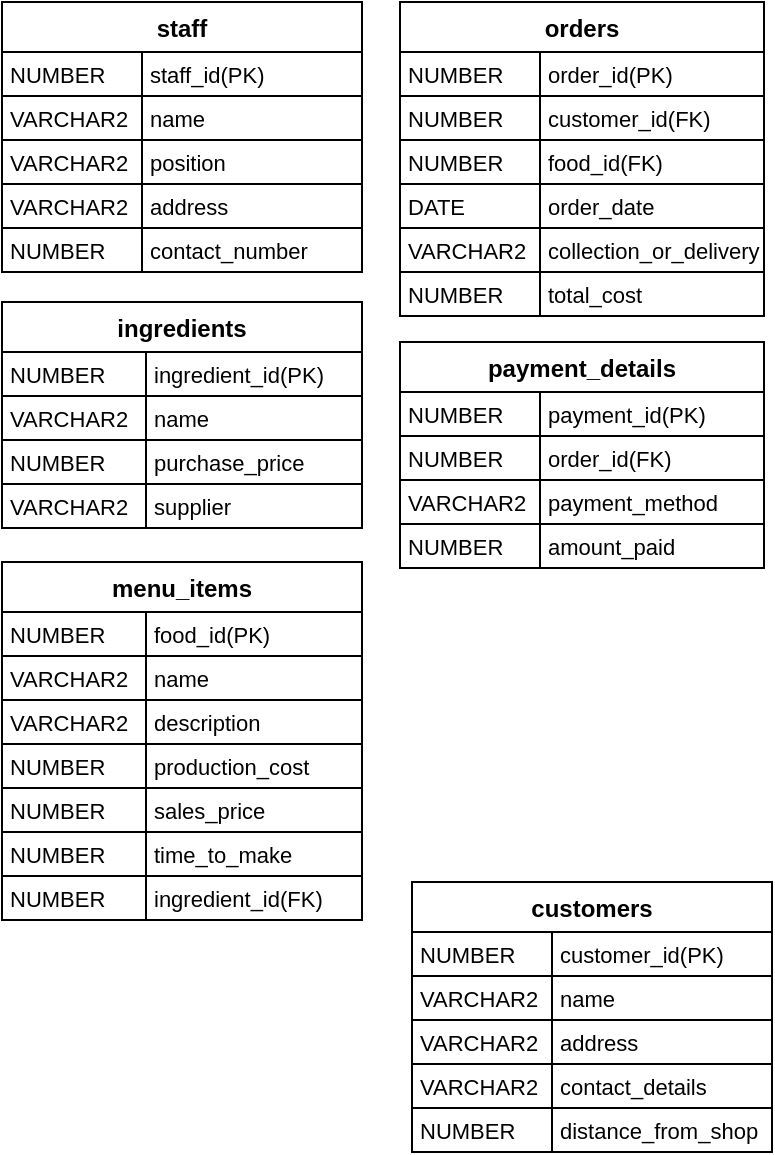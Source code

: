 <mxfile version="23.1.5" type="github">
  <diagram name="Page-1" id="eVReN6ClI1NuSzRx-Gmn">
    <mxGraphModel dx="393" dy="614" grid="1" gridSize="10" guides="1" tooltips="1" connect="1" arrows="1" fold="1" page="1" pageScale="1" pageWidth="850" pageHeight="1100" math="0" shadow="0">
      <root>
        <mxCell id="0" />
        <mxCell id="1" parent="0" />
        <mxCell id="2" value="staff" style="shape=table;startSize=25;container=1;collapsible=0;childLayout=tableLayout;fixedRows=1;rowLines=1;fontStyle=1;align=center;resizeLast=1;" parent="1" vertex="1">
          <mxGeometry x="40" y="40" width="180" height="135" as="geometry" />
        </mxCell>
        <mxCell id="3" style="shape=tableRow;horizontal=0;startSize=0;swimlaneHead=0;swimlaneBody=0;fillColor=none;collapsible=0;dropTarget=0;points=[[0,0.5],[1,0.5]];portConstraint=eastwest;top=0;left=0;right=0;bottom=0;" parent="2" vertex="1">
          <mxGeometry y="25" width="180" height="22" as="geometry" />
        </mxCell>
        <mxCell id="4" value="NUMBER" style="shape=partialRectangle;connectable=0;fillColor=none;top=0;left=0;bottom=0;right=0;align=left;spacingLeft=2;overflow=hidden;fontSize=11;" parent="3" vertex="1">
          <mxGeometry width="70.0" height="22" as="geometry">
            <mxRectangle width="70.0" height="22" as="alternateBounds" />
          </mxGeometry>
        </mxCell>
        <mxCell id="5" value="staff_id(PK)" style="shape=partialRectangle;connectable=0;fillColor=none;top=0;left=0;bottom=0;right=0;align=left;spacingLeft=2;overflow=hidden;fontSize=11;" parent="3" vertex="1">
          <mxGeometry x="70.0" width="110.0" height="22" as="geometry">
            <mxRectangle width="110.0" height="22" as="alternateBounds" />
          </mxGeometry>
        </mxCell>
        <mxCell id="6" style="shape=tableRow;horizontal=0;startSize=0;swimlaneHead=0;swimlaneBody=0;fillColor=none;collapsible=0;dropTarget=0;points=[[0,0.5],[1,0.5]];portConstraint=eastwest;top=0;left=0;right=0;bottom=0;" parent="2" vertex="1">
          <mxGeometry y="47" width="180" height="22" as="geometry" />
        </mxCell>
        <mxCell id="7" value="VARCHAR2" style="shape=partialRectangle;connectable=0;fillColor=none;top=0;left=0;bottom=0;right=0;align=left;spacingLeft=2;overflow=hidden;fontSize=11;" parent="6" vertex="1">
          <mxGeometry width="70.0" height="22" as="geometry">
            <mxRectangle width="70.0" height="22" as="alternateBounds" />
          </mxGeometry>
        </mxCell>
        <mxCell id="8" value="name" style="shape=partialRectangle;connectable=0;fillColor=none;top=0;left=0;bottom=0;right=0;align=left;spacingLeft=2;overflow=hidden;fontSize=11;" parent="6" vertex="1">
          <mxGeometry x="70.0" width="110.0" height="22" as="geometry">
            <mxRectangle width="110.0" height="22" as="alternateBounds" />
          </mxGeometry>
        </mxCell>
        <mxCell id="9" style="shape=tableRow;horizontal=0;startSize=0;swimlaneHead=0;swimlaneBody=0;fillColor=none;collapsible=0;dropTarget=0;points=[[0,0.5],[1,0.5]];portConstraint=eastwest;top=0;left=0;right=0;bottom=0;" parent="2" vertex="1">
          <mxGeometry y="69" width="180" height="22" as="geometry" />
        </mxCell>
        <mxCell id="10" value="VARCHAR2" style="shape=partialRectangle;connectable=0;fillColor=none;top=0;left=0;bottom=0;right=0;align=left;spacingLeft=2;overflow=hidden;fontSize=11;" parent="9" vertex="1">
          <mxGeometry width="70.0" height="22" as="geometry">
            <mxRectangle width="70.0" height="22" as="alternateBounds" />
          </mxGeometry>
        </mxCell>
        <mxCell id="11" value="position" style="shape=partialRectangle;connectable=0;fillColor=none;top=0;left=0;bottom=0;right=0;align=left;spacingLeft=2;overflow=hidden;fontSize=11;" parent="9" vertex="1">
          <mxGeometry x="70.0" width="110.0" height="22" as="geometry">
            <mxRectangle width="110.0" height="22" as="alternateBounds" />
          </mxGeometry>
        </mxCell>
        <mxCell id="6Zb8mXQpB46kJyZ819eg-69" style="shape=tableRow;horizontal=0;startSize=0;swimlaneHead=0;swimlaneBody=0;fillColor=none;collapsible=0;dropTarget=0;points=[[0,0.5],[1,0.5]];portConstraint=eastwest;top=0;left=0;right=0;bottom=0;" vertex="1" parent="2">
          <mxGeometry y="91" width="180" height="22" as="geometry" />
        </mxCell>
        <mxCell id="6Zb8mXQpB46kJyZ819eg-70" value="VARCHAR2" style="shape=partialRectangle;connectable=0;fillColor=none;top=0;left=0;bottom=0;right=0;align=left;spacingLeft=2;overflow=hidden;fontSize=11;" vertex="1" parent="6Zb8mXQpB46kJyZ819eg-69">
          <mxGeometry width="70.0" height="22" as="geometry">
            <mxRectangle width="70.0" height="22" as="alternateBounds" />
          </mxGeometry>
        </mxCell>
        <mxCell id="6Zb8mXQpB46kJyZ819eg-71" value="address" style="shape=partialRectangle;connectable=0;fillColor=none;top=0;left=0;bottom=0;right=0;align=left;spacingLeft=2;overflow=hidden;fontSize=11;" vertex="1" parent="6Zb8mXQpB46kJyZ819eg-69">
          <mxGeometry x="70.0" width="110.0" height="22" as="geometry">
            <mxRectangle width="110.0" height="22" as="alternateBounds" />
          </mxGeometry>
        </mxCell>
        <mxCell id="6Zb8mXQpB46kJyZ819eg-72" style="shape=tableRow;horizontal=0;startSize=0;swimlaneHead=0;swimlaneBody=0;fillColor=none;collapsible=0;dropTarget=0;points=[[0,0.5],[1,0.5]];portConstraint=eastwest;top=0;left=0;right=0;bottom=0;" vertex="1" parent="2">
          <mxGeometry y="113" width="180" height="22" as="geometry" />
        </mxCell>
        <mxCell id="6Zb8mXQpB46kJyZ819eg-73" value="NUMBER" style="shape=partialRectangle;connectable=0;fillColor=none;top=0;left=0;bottom=0;right=0;align=left;spacingLeft=2;overflow=hidden;fontSize=11;" vertex="1" parent="6Zb8mXQpB46kJyZ819eg-72">
          <mxGeometry width="70.0" height="22" as="geometry">
            <mxRectangle width="70.0" height="22" as="alternateBounds" />
          </mxGeometry>
        </mxCell>
        <mxCell id="6Zb8mXQpB46kJyZ819eg-74" value="contact_number" style="shape=partialRectangle;connectable=0;fillColor=none;top=0;left=0;bottom=0;right=0;align=left;spacingLeft=2;overflow=hidden;fontSize=11;" vertex="1" parent="6Zb8mXQpB46kJyZ819eg-72">
          <mxGeometry x="70.0" width="110.0" height="22" as="geometry">
            <mxRectangle width="110.0" height="22" as="alternateBounds" />
          </mxGeometry>
        </mxCell>
        <mxCell id="12" value="ingredients" style="shape=table;startSize=25;container=1;collapsible=0;childLayout=tableLayout;fixedRows=1;rowLines=1;fontStyle=1;align=center;resizeLast=1;" parent="1" vertex="1">
          <mxGeometry x="40" y="190" width="180" height="113" as="geometry" />
        </mxCell>
        <mxCell id="13" style="shape=tableRow;horizontal=0;startSize=0;swimlaneHead=0;swimlaneBody=0;fillColor=none;collapsible=0;dropTarget=0;points=[[0,0.5],[1,0.5]];portConstraint=eastwest;top=0;left=0;right=0;bottom=0;" parent="12" vertex="1">
          <mxGeometry y="25" width="180" height="22" as="geometry" />
        </mxCell>
        <mxCell id="14" value="NUMBER" style="shape=partialRectangle;connectable=0;fillColor=none;top=0;left=0;bottom=0;right=0;align=left;spacingLeft=2;overflow=hidden;fontSize=11;" parent="13" vertex="1">
          <mxGeometry width="72" height="22" as="geometry">
            <mxRectangle width="72" height="22" as="alternateBounds" />
          </mxGeometry>
        </mxCell>
        <mxCell id="15" value="ingredient_id(PK)" style="shape=partialRectangle;connectable=0;fillColor=none;top=0;left=0;bottom=0;right=0;align=left;spacingLeft=2;overflow=hidden;fontSize=11;" parent="13" vertex="1">
          <mxGeometry x="72" width="108" height="22" as="geometry">
            <mxRectangle width="108" height="22" as="alternateBounds" />
          </mxGeometry>
        </mxCell>
        <mxCell id="16" style="shape=tableRow;horizontal=0;startSize=0;swimlaneHead=0;swimlaneBody=0;fillColor=none;collapsible=0;dropTarget=0;points=[[0,0.5],[1,0.5]];portConstraint=eastwest;top=0;left=0;right=0;bottom=0;" parent="12" vertex="1">
          <mxGeometry y="47" width="180" height="22" as="geometry" />
        </mxCell>
        <mxCell id="17" value="VARCHAR2" style="shape=partialRectangle;connectable=0;fillColor=none;top=0;left=0;bottom=0;right=0;align=left;spacingLeft=2;overflow=hidden;fontSize=11;" parent="16" vertex="1">
          <mxGeometry width="72" height="22" as="geometry">
            <mxRectangle width="72" height="22" as="alternateBounds" />
          </mxGeometry>
        </mxCell>
        <mxCell id="18" value="name" style="shape=partialRectangle;connectable=0;fillColor=none;top=0;left=0;bottom=0;right=0;align=left;spacingLeft=2;overflow=hidden;fontSize=11;" parent="16" vertex="1">
          <mxGeometry x="72" width="108" height="22" as="geometry">
            <mxRectangle width="108" height="22" as="alternateBounds" />
          </mxGeometry>
        </mxCell>
        <mxCell id="19" style="shape=tableRow;horizontal=0;startSize=0;swimlaneHead=0;swimlaneBody=0;fillColor=none;collapsible=0;dropTarget=0;points=[[0,0.5],[1,0.5]];portConstraint=eastwest;top=0;left=0;right=0;bottom=0;" parent="12" vertex="1">
          <mxGeometry y="69" width="180" height="22" as="geometry" />
        </mxCell>
        <mxCell id="20" value="NUMBER" style="shape=partialRectangle;connectable=0;fillColor=none;top=0;left=0;bottom=0;right=0;align=left;spacingLeft=2;overflow=hidden;fontSize=11;" parent="19" vertex="1">
          <mxGeometry width="72" height="22" as="geometry">
            <mxRectangle width="72" height="22" as="alternateBounds" />
          </mxGeometry>
        </mxCell>
        <mxCell id="21" value="purchase_price" style="shape=partialRectangle;connectable=0;fillColor=none;top=0;left=0;bottom=0;right=0;align=left;spacingLeft=2;overflow=hidden;fontSize=11;" parent="19" vertex="1">
          <mxGeometry x="72" width="108" height="22" as="geometry">
            <mxRectangle width="108" height="22" as="alternateBounds" />
          </mxGeometry>
        </mxCell>
        <mxCell id="6Zb8mXQpB46kJyZ819eg-78" style="shape=tableRow;horizontal=0;startSize=0;swimlaneHead=0;swimlaneBody=0;fillColor=none;collapsible=0;dropTarget=0;points=[[0,0.5],[1,0.5]];portConstraint=eastwest;top=0;left=0;right=0;bottom=0;" vertex="1" parent="12">
          <mxGeometry y="91" width="180" height="22" as="geometry" />
        </mxCell>
        <mxCell id="6Zb8mXQpB46kJyZ819eg-79" value="VARCHAR2" style="shape=partialRectangle;connectable=0;fillColor=none;top=0;left=0;bottom=0;right=0;align=left;spacingLeft=2;overflow=hidden;fontSize=11;" vertex="1" parent="6Zb8mXQpB46kJyZ819eg-78">
          <mxGeometry width="72" height="22" as="geometry">
            <mxRectangle width="72" height="22" as="alternateBounds" />
          </mxGeometry>
        </mxCell>
        <mxCell id="6Zb8mXQpB46kJyZ819eg-80" value="supplier" style="shape=partialRectangle;connectable=0;fillColor=none;top=0;left=0;bottom=0;right=0;align=left;spacingLeft=2;overflow=hidden;fontSize=11;" vertex="1" parent="6Zb8mXQpB46kJyZ819eg-78">
          <mxGeometry x="72" width="108" height="22" as="geometry">
            <mxRectangle width="108" height="22" as="alternateBounds" />
          </mxGeometry>
        </mxCell>
        <mxCell id="22" value="menu_items" style="shape=table;startSize=25;container=1;collapsible=0;childLayout=tableLayout;fixedRows=1;rowLines=1;fontStyle=1;align=center;resizeLast=1;" parent="1" vertex="1">
          <mxGeometry x="40" y="320" width="180" height="179" as="geometry" />
        </mxCell>
        <mxCell id="23" style="shape=tableRow;horizontal=0;startSize=0;swimlaneHead=0;swimlaneBody=0;fillColor=none;collapsible=0;dropTarget=0;points=[[0,0.5],[1,0.5]];portConstraint=eastwest;top=0;left=0;right=0;bottom=0;" parent="22" vertex="1">
          <mxGeometry y="25" width="180" height="22" as="geometry" />
        </mxCell>
        <mxCell id="24" value="NUMBER" style="shape=partialRectangle;connectable=0;fillColor=none;top=0;left=0;bottom=0;right=0;align=left;spacingLeft=2;overflow=hidden;fontSize=11;" parent="23" vertex="1">
          <mxGeometry width="72" height="22" as="geometry">
            <mxRectangle width="72" height="22" as="alternateBounds" />
          </mxGeometry>
        </mxCell>
        <mxCell id="25" value="food_id(PK)" style="shape=partialRectangle;connectable=0;fillColor=none;top=0;left=0;bottom=0;right=0;align=left;spacingLeft=2;overflow=hidden;fontSize=11;" parent="23" vertex="1">
          <mxGeometry x="72" width="108" height="22" as="geometry">
            <mxRectangle width="108" height="22" as="alternateBounds" />
          </mxGeometry>
        </mxCell>
        <mxCell id="26" style="shape=tableRow;horizontal=0;startSize=0;swimlaneHead=0;swimlaneBody=0;fillColor=none;collapsible=0;dropTarget=0;points=[[0,0.5],[1,0.5]];portConstraint=eastwest;top=0;left=0;right=0;bottom=0;" parent="22" vertex="1">
          <mxGeometry y="47" width="180" height="22" as="geometry" />
        </mxCell>
        <mxCell id="27" value="VARCHAR2" style="shape=partialRectangle;connectable=0;fillColor=none;top=0;left=0;bottom=0;right=0;align=left;spacingLeft=2;overflow=hidden;fontSize=11;" parent="26" vertex="1">
          <mxGeometry width="72" height="22" as="geometry">
            <mxRectangle width="72" height="22" as="alternateBounds" />
          </mxGeometry>
        </mxCell>
        <mxCell id="28" value="name" style="shape=partialRectangle;connectable=0;fillColor=none;top=0;left=0;bottom=0;right=0;align=left;spacingLeft=2;overflow=hidden;fontSize=11;" parent="26" vertex="1">
          <mxGeometry x="72" width="108" height="22" as="geometry">
            <mxRectangle width="108" height="22" as="alternateBounds" />
          </mxGeometry>
        </mxCell>
        <mxCell id="29" style="shape=tableRow;horizontal=0;startSize=0;swimlaneHead=0;swimlaneBody=0;fillColor=none;collapsible=0;dropTarget=0;points=[[0,0.5],[1,0.5]];portConstraint=eastwest;top=0;left=0;right=0;bottom=0;" parent="22" vertex="1">
          <mxGeometry y="69" width="180" height="22" as="geometry" />
        </mxCell>
        <mxCell id="30" value="VARCHAR2" style="shape=partialRectangle;connectable=0;fillColor=none;top=0;left=0;bottom=0;right=0;align=left;spacingLeft=2;overflow=hidden;fontSize=11;" parent="29" vertex="1">
          <mxGeometry width="72" height="22" as="geometry">
            <mxRectangle width="72" height="22" as="alternateBounds" />
          </mxGeometry>
        </mxCell>
        <mxCell id="31" value="description" style="shape=partialRectangle;connectable=0;fillColor=none;top=0;left=0;bottom=0;right=0;align=left;spacingLeft=2;overflow=hidden;fontSize=11;" parent="29" vertex="1">
          <mxGeometry x="72" width="108" height="22" as="geometry">
            <mxRectangle width="108" height="22" as="alternateBounds" />
          </mxGeometry>
        </mxCell>
        <mxCell id="6Zb8mXQpB46kJyZ819eg-93" style="shape=tableRow;horizontal=0;startSize=0;swimlaneHead=0;swimlaneBody=0;fillColor=none;collapsible=0;dropTarget=0;points=[[0,0.5],[1,0.5]];portConstraint=eastwest;top=0;left=0;right=0;bottom=0;" vertex="1" parent="22">
          <mxGeometry y="91" width="180" height="22" as="geometry" />
        </mxCell>
        <mxCell id="6Zb8mXQpB46kJyZ819eg-94" value="NUMBER" style="shape=partialRectangle;connectable=0;fillColor=none;top=0;left=0;bottom=0;right=0;align=left;spacingLeft=2;overflow=hidden;fontSize=11;" vertex="1" parent="6Zb8mXQpB46kJyZ819eg-93">
          <mxGeometry width="72" height="22" as="geometry">
            <mxRectangle width="72" height="22" as="alternateBounds" />
          </mxGeometry>
        </mxCell>
        <mxCell id="6Zb8mXQpB46kJyZ819eg-95" value="production_cost" style="shape=partialRectangle;connectable=0;fillColor=none;top=0;left=0;bottom=0;right=0;align=left;spacingLeft=2;overflow=hidden;fontSize=11;" vertex="1" parent="6Zb8mXQpB46kJyZ819eg-93">
          <mxGeometry x="72" width="108" height="22" as="geometry">
            <mxRectangle width="108" height="22" as="alternateBounds" />
          </mxGeometry>
        </mxCell>
        <mxCell id="6Zb8mXQpB46kJyZ819eg-90" style="shape=tableRow;horizontal=0;startSize=0;swimlaneHead=0;swimlaneBody=0;fillColor=none;collapsible=0;dropTarget=0;points=[[0,0.5],[1,0.5]];portConstraint=eastwest;top=0;left=0;right=0;bottom=0;" vertex="1" parent="22">
          <mxGeometry y="113" width="180" height="22" as="geometry" />
        </mxCell>
        <mxCell id="6Zb8mXQpB46kJyZ819eg-91" value="NUMBER" style="shape=partialRectangle;connectable=0;fillColor=none;top=0;left=0;bottom=0;right=0;align=left;spacingLeft=2;overflow=hidden;fontSize=11;" vertex="1" parent="6Zb8mXQpB46kJyZ819eg-90">
          <mxGeometry width="72" height="22" as="geometry">
            <mxRectangle width="72" height="22" as="alternateBounds" />
          </mxGeometry>
        </mxCell>
        <mxCell id="6Zb8mXQpB46kJyZ819eg-92" value="sales_price" style="shape=partialRectangle;connectable=0;fillColor=none;top=0;left=0;bottom=0;right=0;align=left;spacingLeft=2;overflow=hidden;fontSize=11;" vertex="1" parent="6Zb8mXQpB46kJyZ819eg-90">
          <mxGeometry x="72" width="108" height="22" as="geometry">
            <mxRectangle width="108" height="22" as="alternateBounds" />
          </mxGeometry>
        </mxCell>
        <mxCell id="6Zb8mXQpB46kJyZ819eg-87" style="shape=tableRow;horizontal=0;startSize=0;swimlaneHead=0;swimlaneBody=0;fillColor=none;collapsible=0;dropTarget=0;points=[[0,0.5],[1,0.5]];portConstraint=eastwest;top=0;left=0;right=0;bottom=0;" vertex="1" parent="22">
          <mxGeometry y="135" width="180" height="22" as="geometry" />
        </mxCell>
        <mxCell id="6Zb8mXQpB46kJyZ819eg-88" value="NUMBER" style="shape=partialRectangle;connectable=0;fillColor=none;top=0;left=0;bottom=0;right=0;align=left;spacingLeft=2;overflow=hidden;fontSize=11;" vertex="1" parent="6Zb8mXQpB46kJyZ819eg-87">
          <mxGeometry width="72" height="22" as="geometry">
            <mxRectangle width="72" height="22" as="alternateBounds" />
          </mxGeometry>
        </mxCell>
        <mxCell id="6Zb8mXQpB46kJyZ819eg-89" value="time_to_make" style="shape=partialRectangle;connectable=0;fillColor=none;top=0;left=0;bottom=0;right=0;align=left;spacingLeft=2;overflow=hidden;fontSize=11;" vertex="1" parent="6Zb8mXQpB46kJyZ819eg-87">
          <mxGeometry x="72" width="108" height="22" as="geometry">
            <mxRectangle width="108" height="22" as="alternateBounds" />
          </mxGeometry>
        </mxCell>
        <mxCell id="6Zb8mXQpB46kJyZ819eg-81" style="shape=tableRow;horizontal=0;startSize=0;swimlaneHead=0;swimlaneBody=0;fillColor=none;collapsible=0;dropTarget=0;points=[[0,0.5],[1,0.5]];portConstraint=eastwest;top=0;left=0;right=0;bottom=0;" vertex="1" parent="22">
          <mxGeometry y="157" width="180" height="22" as="geometry" />
        </mxCell>
        <mxCell id="6Zb8mXQpB46kJyZ819eg-82" value="NUMBER" style="shape=partialRectangle;connectable=0;fillColor=none;top=0;left=0;bottom=0;right=0;align=left;spacingLeft=2;overflow=hidden;fontSize=11;" vertex="1" parent="6Zb8mXQpB46kJyZ819eg-81">
          <mxGeometry width="72" height="22" as="geometry">
            <mxRectangle width="72" height="22" as="alternateBounds" />
          </mxGeometry>
        </mxCell>
        <mxCell id="6Zb8mXQpB46kJyZ819eg-83" value="ingredient_id(FK)" style="shape=partialRectangle;connectable=0;fillColor=none;top=0;left=0;bottom=0;right=0;align=left;spacingLeft=2;overflow=hidden;fontSize=11;" vertex="1" parent="6Zb8mXQpB46kJyZ819eg-81">
          <mxGeometry x="72" width="108" height="22" as="geometry">
            <mxRectangle width="108" height="22" as="alternateBounds" />
          </mxGeometry>
        </mxCell>
        <mxCell id="32" value="customers" style="shape=table;startSize=25;container=1;collapsible=0;childLayout=tableLayout;fixedRows=1;rowLines=1;fontStyle=1;align=center;resizeLast=1;" parent="1" vertex="1">
          <mxGeometry x="245" y="480" width="180.0" height="135" as="geometry" />
        </mxCell>
        <mxCell id="33" style="shape=tableRow;horizontal=0;startSize=0;swimlaneHead=0;swimlaneBody=0;fillColor=none;collapsible=0;dropTarget=0;points=[[0,0.5],[1,0.5]];portConstraint=eastwest;top=0;left=0;right=0;bottom=0;" parent="32" vertex="1">
          <mxGeometry y="25" width="180.0" height="22" as="geometry" />
        </mxCell>
        <mxCell id="34" value="NUMBER" style="shape=partialRectangle;connectable=0;fillColor=none;top=0;left=0;bottom=0;right=0;align=left;spacingLeft=2;overflow=hidden;fontSize=11;" parent="33" vertex="1">
          <mxGeometry width="70.0" height="22" as="geometry">
            <mxRectangle width="70.0" height="22" as="alternateBounds" />
          </mxGeometry>
        </mxCell>
        <mxCell id="35" value="customer_id(PK)" style="shape=partialRectangle;connectable=0;fillColor=none;top=0;left=0;bottom=0;right=0;align=left;spacingLeft=2;overflow=hidden;fontSize=11;" parent="33" vertex="1">
          <mxGeometry x="70.0" width="110" height="22" as="geometry">
            <mxRectangle width="110" height="22" as="alternateBounds" />
          </mxGeometry>
        </mxCell>
        <mxCell id="36" style="shape=tableRow;horizontal=0;startSize=0;swimlaneHead=0;swimlaneBody=0;fillColor=none;collapsible=0;dropTarget=0;points=[[0,0.5],[1,0.5]];portConstraint=eastwest;top=0;left=0;right=0;bottom=0;" parent="32" vertex="1">
          <mxGeometry y="47" width="180.0" height="22" as="geometry" />
        </mxCell>
        <mxCell id="37" value="VARCHAR2" style="shape=partialRectangle;connectable=0;fillColor=none;top=0;left=0;bottom=0;right=0;align=left;spacingLeft=2;overflow=hidden;fontSize=11;" parent="36" vertex="1">
          <mxGeometry width="70.0" height="22" as="geometry">
            <mxRectangle width="70.0" height="22" as="alternateBounds" />
          </mxGeometry>
        </mxCell>
        <mxCell id="38" value="name" style="shape=partialRectangle;connectable=0;fillColor=none;top=0;left=0;bottom=0;right=0;align=left;spacingLeft=2;overflow=hidden;fontSize=11;" parent="36" vertex="1">
          <mxGeometry x="70.0" width="110" height="22" as="geometry">
            <mxRectangle width="110" height="22" as="alternateBounds" />
          </mxGeometry>
        </mxCell>
        <mxCell id="39" style="shape=tableRow;horizontal=0;startSize=0;swimlaneHead=0;swimlaneBody=0;fillColor=none;collapsible=0;dropTarget=0;points=[[0,0.5],[1,0.5]];portConstraint=eastwest;top=0;left=0;right=0;bottom=0;" parent="32" vertex="1">
          <mxGeometry y="69" width="180.0" height="22" as="geometry" />
        </mxCell>
        <mxCell id="40" value="VARCHAR2" style="shape=partialRectangle;connectable=0;fillColor=none;top=0;left=0;bottom=0;right=0;align=left;spacingLeft=2;overflow=hidden;fontSize=11;" parent="39" vertex="1">
          <mxGeometry width="70.0" height="22" as="geometry">
            <mxRectangle width="70.0" height="22" as="alternateBounds" />
          </mxGeometry>
        </mxCell>
        <mxCell id="41" value="address" style="shape=partialRectangle;connectable=0;fillColor=none;top=0;left=0;bottom=0;right=0;align=left;spacingLeft=2;overflow=hidden;fontSize=11;" parent="39" vertex="1">
          <mxGeometry x="70.0" width="110" height="22" as="geometry">
            <mxRectangle width="110" height="22" as="alternateBounds" />
          </mxGeometry>
        </mxCell>
        <mxCell id="6Zb8mXQpB46kJyZ819eg-99" style="shape=tableRow;horizontal=0;startSize=0;swimlaneHead=0;swimlaneBody=0;fillColor=none;collapsible=0;dropTarget=0;points=[[0,0.5],[1,0.5]];portConstraint=eastwest;top=0;left=0;right=0;bottom=0;" vertex="1" parent="32">
          <mxGeometry y="91" width="180.0" height="22" as="geometry" />
        </mxCell>
        <mxCell id="6Zb8mXQpB46kJyZ819eg-100" value="VARCHAR2" style="shape=partialRectangle;connectable=0;fillColor=none;top=0;left=0;bottom=0;right=0;align=left;spacingLeft=2;overflow=hidden;fontSize=11;" vertex="1" parent="6Zb8mXQpB46kJyZ819eg-99">
          <mxGeometry width="70.0" height="22" as="geometry">
            <mxRectangle width="70.0" height="22" as="alternateBounds" />
          </mxGeometry>
        </mxCell>
        <mxCell id="6Zb8mXQpB46kJyZ819eg-101" value="contact_details" style="shape=partialRectangle;connectable=0;fillColor=none;top=0;left=0;bottom=0;right=0;align=left;spacingLeft=2;overflow=hidden;fontSize=11;" vertex="1" parent="6Zb8mXQpB46kJyZ819eg-99">
          <mxGeometry x="70.0" width="110" height="22" as="geometry">
            <mxRectangle width="110" height="22" as="alternateBounds" />
          </mxGeometry>
        </mxCell>
        <mxCell id="6Zb8mXQpB46kJyZ819eg-96" style="shape=tableRow;horizontal=0;startSize=0;swimlaneHead=0;swimlaneBody=0;fillColor=none;collapsible=0;dropTarget=0;points=[[0,0.5],[1,0.5]];portConstraint=eastwest;top=0;left=0;right=0;bottom=0;" vertex="1" parent="32">
          <mxGeometry y="113" width="180.0" height="22" as="geometry" />
        </mxCell>
        <mxCell id="6Zb8mXQpB46kJyZ819eg-97" value="NUMBER" style="shape=partialRectangle;connectable=0;fillColor=none;top=0;left=0;bottom=0;right=0;align=left;spacingLeft=2;overflow=hidden;fontSize=11;" vertex="1" parent="6Zb8mXQpB46kJyZ819eg-96">
          <mxGeometry width="70.0" height="22" as="geometry">
            <mxRectangle width="70.0" height="22" as="alternateBounds" />
          </mxGeometry>
        </mxCell>
        <mxCell id="6Zb8mXQpB46kJyZ819eg-98" value="distance_from_shop" style="shape=partialRectangle;connectable=0;fillColor=none;top=0;left=0;bottom=0;right=0;align=left;spacingLeft=2;overflow=hidden;fontSize=11;" vertex="1" parent="6Zb8mXQpB46kJyZ819eg-96">
          <mxGeometry x="70.0" width="110" height="22" as="geometry">
            <mxRectangle width="110" height="22" as="alternateBounds" />
          </mxGeometry>
        </mxCell>
        <mxCell id="42" value="orders" style="shape=table;startSize=25;container=1;collapsible=0;childLayout=tableLayout;fixedRows=1;rowLines=1;fontStyle=1;align=center;resizeLast=1;" parent="1" vertex="1">
          <mxGeometry x="239" y="40" width="182.0" height="157" as="geometry" />
        </mxCell>
        <mxCell id="43" style="shape=tableRow;horizontal=0;startSize=0;swimlaneHead=0;swimlaneBody=0;fillColor=none;collapsible=0;dropTarget=0;points=[[0,0.5],[1,0.5]];portConstraint=eastwest;top=0;left=0;right=0;bottom=0;" parent="42" vertex="1">
          <mxGeometry y="25" width="182.0" height="22" as="geometry" />
        </mxCell>
        <mxCell id="44" value="NUMBER" style="shape=partialRectangle;connectable=0;fillColor=none;top=0;left=0;bottom=0;right=0;align=left;spacingLeft=2;overflow=hidden;fontSize=11;" parent="43" vertex="1">
          <mxGeometry width="70.0" height="22" as="geometry">
            <mxRectangle width="70.0" height="22" as="alternateBounds" />
          </mxGeometry>
        </mxCell>
        <mxCell id="45" value="order_id(PK)" style="shape=partialRectangle;connectable=0;fillColor=none;top=0;left=0;bottom=0;right=0;align=left;spacingLeft=2;overflow=hidden;fontSize=11;" parent="43" vertex="1">
          <mxGeometry x="70.0" width="112" height="22" as="geometry">
            <mxRectangle width="112" height="22" as="alternateBounds" />
          </mxGeometry>
        </mxCell>
        <mxCell id="46" style="shape=tableRow;horizontal=0;startSize=0;swimlaneHead=0;swimlaneBody=0;fillColor=none;collapsible=0;dropTarget=0;points=[[0,0.5],[1,0.5]];portConstraint=eastwest;top=0;left=0;right=0;bottom=0;" parent="42" vertex="1">
          <mxGeometry y="47" width="182.0" height="22" as="geometry" />
        </mxCell>
        <mxCell id="47" value="NUMBER" style="shape=partialRectangle;connectable=0;fillColor=none;top=0;left=0;bottom=0;right=0;align=left;spacingLeft=2;overflow=hidden;fontSize=11;" parent="46" vertex="1">
          <mxGeometry width="70.0" height="22" as="geometry">
            <mxRectangle width="70.0" height="22" as="alternateBounds" />
          </mxGeometry>
        </mxCell>
        <mxCell id="48" value="customer_id(FK)" style="shape=partialRectangle;connectable=0;fillColor=none;top=0;left=0;bottom=0;right=0;align=left;spacingLeft=2;overflow=hidden;fontSize=11;" parent="46" vertex="1">
          <mxGeometry x="70.0" width="112" height="22" as="geometry">
            <mxRectangle width="112" height="22" as="alternateBounds" />
          </mxGeometry>
        </mxCell>
        <mxCell id="49" style="shape=tableRow;horizontal=0;startSize=0;swimlaneHead=0;swimlaneBody=0;fillColor=none;collapsible=0;dropTarget=0;points=[[0,0.5],[1,0.5]];portConstraint=eastwest;top=0;left=0;right=0;bottom=0;" parent="42" vertex="1">
          <mxGeometry y="69" width="182.0" height="22" as="geometry" />
        </mxCell>
        <mxCell id="50" value="NUMBER" style="shape=partialRectangle;connectable=0;fillColor=none;top=0;left=0;bottom=0;right=0;align=left;spacingLeft=2;overflow=hidden;fontSize=11;" parent="49" vertex="1">
          <mxGeometry width="70.0" height="22" as="geometry">
            <mxRectangle width="70.0" height="22" as="alternateBounds" />
          </mxGeometry>
        </mxCell>
        <mxCell id="51" value="food_id(FK)" style="shape=partialRectangle;connectable=0;fillColor=none;top=0;left=0;bottom=0;right=0;align=left;spacingLeft=2;overflow=hidden;fontSize=11;" parent="49" vertex="1">
          <mxGeometry x="70.0" width="112" height="22" as="geometry">
            <mxRectangle width="112" height="22" as="alternateBounds" />
          </mxGeometry>
        </mxCell>
        <mxCell id="6Zb8mXQpB46kJyZ819eg-114" style="shape=tableRow;horizontal=0;startSize=0;swimlaneHead=0;swimlaneBody=0;fillColor=none;collapsible=0;dropTarget=0;points=[[0,0.5],[1,0.5]];portConstraint=eastwest;top=0;left=0;right=0;bottom=0;" vertex="1" parent="42">
          <mxGeometry y="91" width="182.0" height="22" as="geometry" />
        </mxCell>
        <mxCell id="6Zb8mXQpB46kJyZ819eg-115" value="DATE" style="shape=partialRectangle;connectable=0;fillColor=none;top=0;left=0;bottom=0;right=0;align=left;spacingLeft=2;overflow=hidden;fontSize=11;" vertex="1" parent="6Zb8mXQpB46kJyZ819eg-114">
          <mxGeometry width="70.0" height="22" as="geometry">
            <mxRectangle width="70.0" height="22" as="alternateBounds" />
          </mxGeometry>
        </mxCell>
        <mxCell id="6Zb8mXQpB46kJyZ819eg-116" value="order_date" style="shape=partialRectangle;connectable=0;fillColor=none;top=0;left=0;bottom=0;right=0;align=left;spacingLeft=2;overflow=hidden;fontSize=11;" vertex="1" parent="6Zb8mXQpB46kJyZ819eg-114">
          <mxGeometry x="70.0" width="112" height="22" as="geometry">
            <mxRectangle width="112" height="22" as="alternateBounds" />
          </mxGeometry>
        </mxCell>
        <mxCell id="6Zb8mXQpB46kJyZ819eg-111" style="shape=tableRow;horizontal=0;startSize=0;swimlaneHead=0;swimlaneBody=0;fillColor=none;collapsible=0;dropTarget=0;points=[[0,0.5],[1,0.5]];portConstraint=eastwest;top=0;left=0;right=0;bottom=0;" vertex="1" parent="42">
          <mxGeometry y="113" width="182.0" height="22" as="geometry" />
        </mxCell>
        <mxCell id="6Zb8mXQpB46kJyZ819eg-112" value="VARCHAR2" style="shape=partialRectangle;connectable=0;fillColor=none;top=0;left=0;bottom=0;right=0;align=left;spacingLeft=2;overflow=hidden;fontSize=11;" vertex="1" parent="6Zb8mXQpB46kJyZ819eg-111">
          <mxGeometry width="70.0" height="22" as="geometry">
            <mxRectangle width="70.0" height="22" as="alternateBounds" />
          </mxGeometry>
        </mxCell>
        <mxCell id="6Zb8mXQpB46kJyZ819eg-113" value="collection_or_delivery" style="shape=partialRectangle;connectable=0;fillColor=none;top=0;left=0;bottom=0;right=0;align=left;spacingLeft=2;overflow=hidden;fontSize=11;" vertex="1" parent="6Zb8mXQpB46kJyZ819eg-111">
          <mxGeometry x="70.0" width="112" height="22" as="geometry">
            <mxRectangle width="112" height="22" as="alternateBounds" />
          </mxGeometry>
        </mxCell>
        <mxCell id="6Zb8mXQpB46kJyZ819eg-108" style="shape=tableRow;horizontal=0;startSize=0;swimlaneHead=0;swimlaneBody=0;fillColor=none;collapsible=0;dropTarget=0;points=[[0,0.5],[1,0.5]];portConstraint=eastwest;top=0;left=0;right=0;bottom=0;" vertex="1" parent="42">
          <mxGeometry y="135" width="182.0" height="22" as="geometry" />
        </mxCell>
        <mxCell id="6Zb8mXQpB46kJyZ819eg-109" value="NUMBER" style="shape=partialRectangle;connectable=0;fillColor=none;top=0;left=0;bottom=0;right=0;align=left;spacingLeft=2;overflow=hidden;fontSize=11;" vertex="1" parent="6Zb8mXQpB46kJyZ819eg-108">
          <mxGeometry width="70.0" height="22" as="geometry">
            <mxRectangle width="70.0" height="22" as="alternateBounds" />
          </mxGeometry>
        </mxCell>
        <mxCell id="6Zb8mXQpB46kJyZ819eg-110" value="total_cost" style="shape=partialRectangle;connectable=0;fillColor=none;top=0;left=0;bottom=0;right=0;align=left;spacingLeft=2;overflow=hidden;fontSize=11;" vertex="1" parent="6Zb8mXQpB46kJyZ819eg-108">
          <mxGeometry x="70.0" width="112" height="22" as="geometry">
            <mxRectangle width="112" height="22" as="alternateBounds" />
          </mxGeometry>
        </mxCell>
        <mxCell id="52" value="payment_details" style="shape=table;startSize=25;container=1;collapsible=0;childLayout=tableLayout;fixedRows=1;rowLines=1;fontStyle=1;align=center;resizeLast=1;" parent="1" vertex="1">
          <mxGeometry x="239" y="210" width="182.0" height="113" as="geometry" />
        </mxCell>
        <mxCell id="53" style="shape=tableRow;horizontal=0;startSize=0;swimlaneHead=0;swimlaneBody=0;fillColor=none;collapsible=0;dropTarget=0;points=[[0,0.5],[1,0.5]];portConstraint=eastwest;top=0;left=0;right=0;bottom=0;" parent="52" vertex="1">
          <mxGeometry y="25" width="182.0" height="22" as="geometry" />
        </mxCell>
        <mxCell id="54" value="NUMBER" style="shape=partialRectangle;connectable=0;fillColor=none;top=0;left=0;bottom=0;right=0;align=left;spacingLeft=2;overflow=hidden;fontSize=11;" parent="53" vertex="1">
          <mxGeometry width="70.0" height="22" as="geometry">
            <mxRectangle width="70.0" height="22" as="alternateBounds" />
          </mxGeometry>
        </mxCell>
        <mxCell id="55" value="payment_id(PK)" style="shape=partialRectangle;connectable=0;fillColor=none;top=0;left=0;bottom=0;right=0;align=left;spacingLeft=2;overflow=hidden;fontSize=11;" parent="53" vertex="1">
          <mxGeometry x="70.0" width="112" height="22" as="geometry">
            <mxRectangle width="112" height="22" as="alternateBounds" />
          </mxGeometry>
        </mxCell>
        <mxCell id="56" style="shape=tableRow;horizontal=0;startSize=0;swimlaneHead=0;swimlaneBody=0;fillColor=none;collapsible=0;dropTarget=0;points=[[0,0.5],[1,0.5]];portConstraint=eastwest;top=0;left=0;right=0;bottom=0;" parent="52" vertex="1">
          <mxGeometry y="47" width="182.0" height="22" as="geometry" />
        </mxCell>
        <mxCell id="57" value="NUMBER" style="shape=partialRectangle;connectable=0;fillColor=none;top=0;left=0;bottom=0;right=0;align=left;spacingLeft=2;overflow=hidden;fontSize=11;" parent="56" vertex="1">
          <mxGeometry width="70.0" height="22" as="geometry">
            <mxRectangle width="70.0" height="22" as="alternateBounds" />
          </mxGeometry>
        </mxCell>
        <mxCell id="58" value="order_id(FK)" style="shape=partialRectangle;connectable=0;fillColor=none;top=0;left=0;bottom=0;right=0;align=left;spacingLeft=2;overflow=hidden;fontSize=11;" parent="56" vertex="1">
          <mxGeometry x="70.0" width="112" height="22" as="geometry">
            <mxRectangle width="112" height="22" as="alternateBounds" />
          </mxGeometry>
        </mxCell>
        <mxCell id="59" style="shape=tableRow;horizontal=0;startSize=0;swimlaneHead=0;swimlaneBody=0;fillColor=none;collapsible=0;dropTarget=0;points=[[0,0.5],[1,0.5]];portConstraint=eastwest;top=0;left=0;right=0;bottom=0;" parent="52" vertex="1">
          <mxGeometry y="69" width="182.0" height="22" as="geometry" />
        </mxCell>
        <mxCell id="60" value="VARCHAR2" style="shape=partialRectangle;connectable=0;fillColor=none;top=0;left=0;bottom=0;right=0;align=left;spacingLeft=2;overflow=hidden;fontSize=11;" parent="59" vertex="1">
          <mxGeometry width="70.0" height="22" as="geometry">
            <mxRectangle width="70.0" height="22" as="alternateBounds" />
          </mxGeometry>
        </mxCell>
        <mxCell id="61" value="payment_method" style="shape=partialRectangle;connectable=0;fillColor=none;top=0;left=0;bottom=0;right=0;align=left;spacingLeft=2;overflow=hidden;fontSize=11;" parent="59" vertex="1">
          <mxGeometry x="70.0" width="112" height="22" as="geometry">
            <mxRectangle width="112" height="22" as="alternateBounds" />
          </mxGeometry>
        </mxCell>
        <mxCell id="6Zb8mXQpB46kJyZ819eg-102" style="shape=tableRow;horizontal=0;startSize=0;swimlaneHead=0;swimlaneBody=0;fillColor=none;collapsible=0;dropTarget=0;points=[[0,0.5],[1,0.5]];portConstraint=eastwest;top=0;left=0;right=0;bottom=0;" vertex="1" parent="52">
          <mxGeometry y="91" width="182.0" height="22" as="geometry" />
        </mxCell>
        <mxCell id="6Zb8mXQpB46kJyZ819eg-103" value="NUMBER" style="shape=partialRectangle;connectable=0;fillColor=none;top=0;left=0;bottom=0;right=0;align=left;spacingLeft=2;overflow=hidden;fontSize=11;" vertex="1" parent="6Zb8mXQpB46kJyZ819eg-102">
          <mxGeometry width="70.0" height="22" as="geometry">
            <mxRectangle width="70.0" height="22" as="alternateBounds" />
          </mxGeometry>
        </mxCell>
        <mxCell id="6Zb8mXQpB46kJyZ819eg-104" value="amount_paid" style="shape=partialRectangle;connectable=0;fillColor=none;top=0;left=0;bottom=0;right=0;align=left;spacingLeft=2;overflow=hidden;fontSize=11;" vertex="1" parent="6Zb8mXQpB46kJyZ819eg-102">
          <mxGeometry x="70.0" width="112" height="22" as="geometry">
            <mxRectangle width="112" height="22" as="alternateBounds" />
          </mxGeometry>
        </mxCell>
      </root>
    </mxGraphModel>
  </diagram>
</mxfile>
